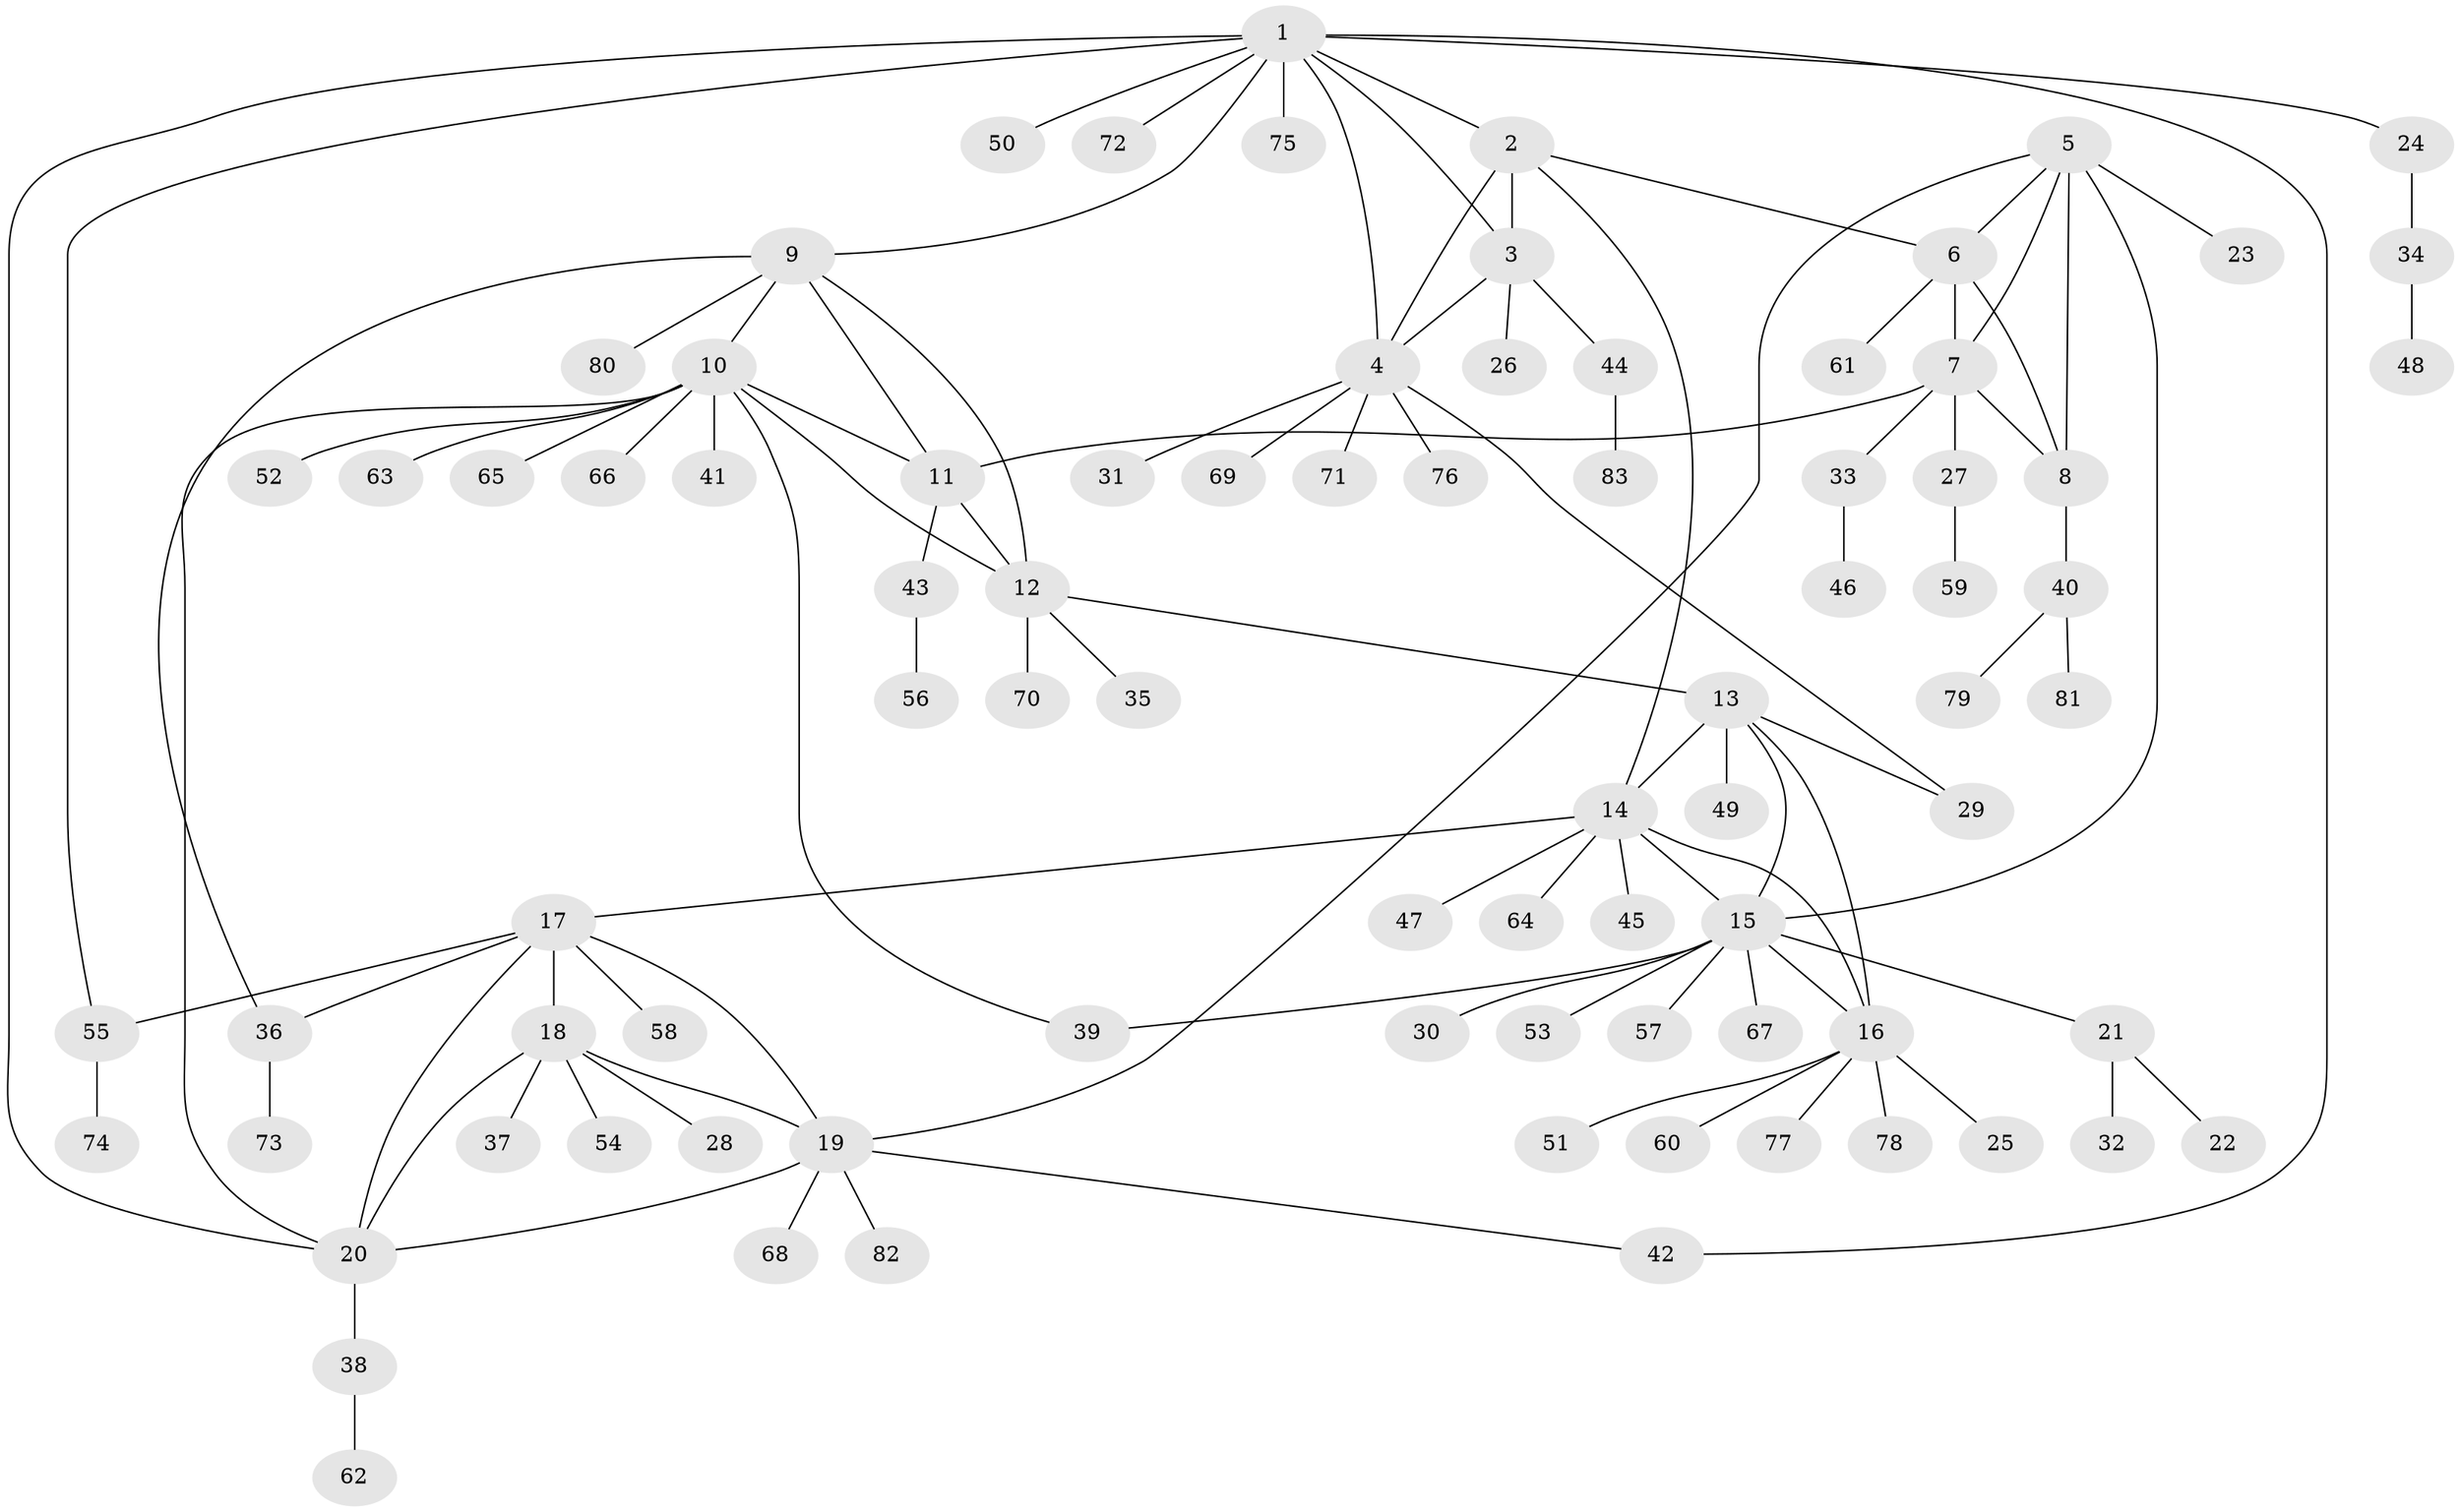 // Generated by graph-tools (version 1.1) at 2025/02/03/09/25 03:02:42]
// undirected, 83 vertices, 108 edges
graph export_dot {
graph [start="1"]
  node [color=gray90,style=filled];
  1;
  2;
  3;
  4;
  5;
  6;
  7;
  8;
  9;
  10;
  11;
  12;
  13;
  14;
  15;
  16;
  17;
  18;
  19;
  20;
  21;
  22;
  23;
  24;
  25;
  26;
  27;
  28;
  29;
  30;
  31;
  32;
  33;
  34;
  35;
  36;
  37;
  38;
  39;
  40;
  41;
  42;
  43;
  44;
  45;
  46;
  47;
  48;
  49;
  50;
  51;
  52;
  53;
  54;
  55;
  56;
  57;
  58;
  59;
  60;
  61;
  62;
  63;
  64;
  65;
  66;
  67;
  68;
  69;
  70;
  71;
  72;
  73;
  74;
  75;
  76;
  77;
  78;
  79;
  80;
  81;
  82;
  83;
  1 -- 2;
  1 -- 3;
  1 -- 4;
  1 -- 9;
  1 -- 20;
  1 -- 24;
  1 -- 42;
  1 -- 50;
  1 -- 55;
  1 -- 72;
  1 -- 75;
  2 -- 3;
  2 -- 4;
  2 -- 6;
  2 -- 14;
  3 -- 4;
  3 -- 26;
  3 -- 44;
  4 -- 29;
  4 -- 31;
  4 -- 69;
  4 -- 71;
  4 -- 76;
  5 -- 6;
  5 -- 7;
  5 -- 8;
  5 -- 15;
  5 -- 19;
  5 -- 23;
  6 -- 7;
  6 -- 8;
  6 -- 61;
  7 -- 8;
  7 -- 11;
  7 -- 27;
  7 -- 33;
  8 -- 40;
  9 -- 10;
  9 -- 11;
  9 -- 12;
  9 -- 36;
  9 -- 80;
  10 -- 11;
  10 -- 12;
  10 -- 20;
  10 -- 39;
  10 -- 41;
  10 -- 52;
  10 -- 63;
  10 -- 65;
  10 -- 66;
  11 -- 12;
  11 -- 43;
  12 -- 13;
  12 -- 35;
  12 -- 70;
  13 -- 14;
  13 -- 15;
  13 -- 16;
  13 -- 29;
  13 -- 49;
  14 -- 15;
  14 -- 16;
  14 -- 17;
  14 -- 45;
  14 -- 47;
  14 -- 64;
  15 -- 16;
  15 -- 21;
  15 -- 30;
  15 -- 39;
  15 -- 53;
  15 -- 57;
  15 -- 67;
  16 -- 25;
  16 -- 51;
  16 -- 60;
  16 -- 77;
  16 -- 78;
  17 -- 18;
  17 -- 19;
  17 -- 20;
  17 -- 36;
  17 -- 55;
  17 -- 58;
  18 -- 19;
  18 -- 20;
  18 -- 28;
  18 -- 37;
  18 -- 54;
  19 -- 20;
  19 -- 42;
  19 -- 68;
  19 -- 82;
  20 -- 38;
  21 -- 22;
  21 -- 32;
  24 -- 34;
  27 -- 59;
  33 -- 46;
  34 -- 48;
  36 -- 73;
  38 -- 62;
  40 -- 79;
  40 -- 81;
  43 -- 56;
  44 -- 83;
  55 -- 74;
}
